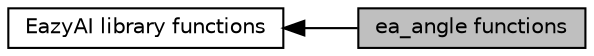 digraph "ea_angle functions"
{
  bgcolor="transparent";
  edge [fontname="Helvetica",fontsize="10",labelfontname="Helvetica",labelfontsize="10"];
  node [fontname="Helvetica",fontsize="10",shape=box];
  rankdir=LR;
  Node1 [label="ea_angle functions",height=0.2,width=0.4,color="black", fillcolor="grey75", style="filled", fontcolor="black",tooltip="Definition of ea_angle functions."];
  Node2 [label="EazyAI library functions",height=0.2,width=0.4,color="black",URL="$da/d24/group__eazyai-api-details.html",tooltip="Definition of functions in EazyAI library."];
  Node2->Node1 [shape=plaintext, dir="back", style="solid"];
}
